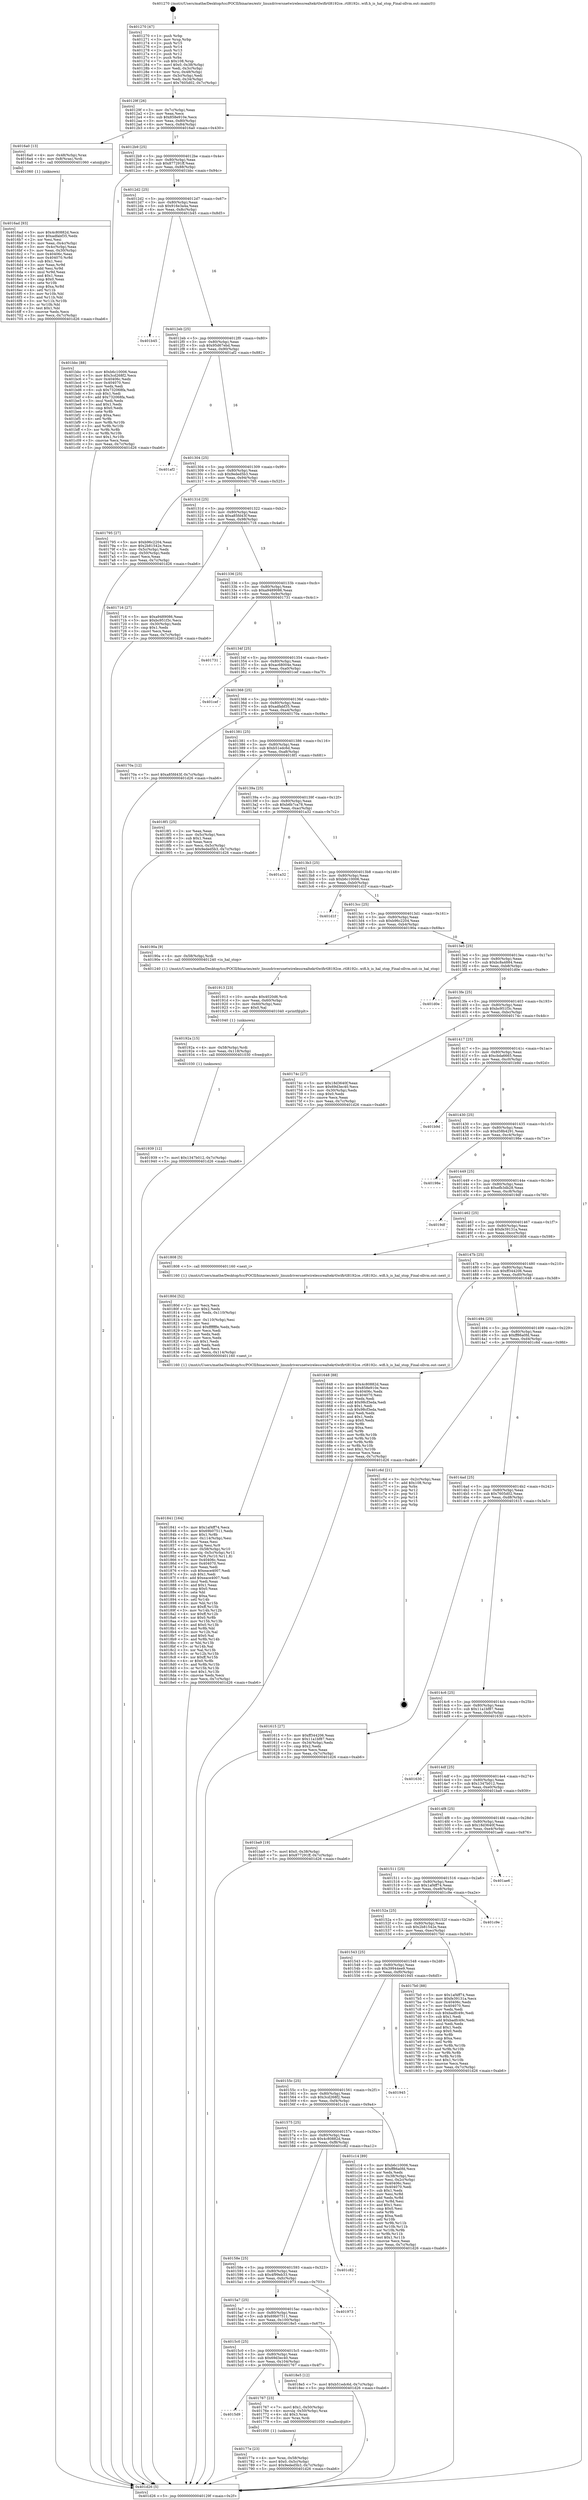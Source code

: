 digraph "0x401270" {
  label = "0x401270 (/mnt/c/Users/mathe/Desktop/tcc/POCII/binaries/extr_linuxdriversnetwirelessrealtekrtlwifirtl8192ce..rtl8192c..wifi.h_is_hal_stop_Final-ollvm.out::main(0))"
  labelloc = "t"
  node[shape=record]

  Entry [label="",width=0.3,height=0.3,shape=circle,fillcolor=black,style=filled]
  "0x40129f" [label="{
     0x40129f [26]\l
     | [instrs]\l
     &nbsp;&nbsp;0x40129f \<+3\>: mov -0x7c(%rbp),%eax\l
     &nbsp;&nbsp;0x4012a2 \<+2\>: mov %eax,%ecx\l
     &nbsp;&nbsp;0x4012a4 \<+6\>: sub $0x858e910e,%ecx\l
     &nbsp;&nbsp;0x4012aa \<+3\>: mov %eax,-0x80(%rbp)\l
     &nbsp;&nbsp;0x4012ad \<+6\>: mov %ecx,-0x84(%rbp)\l
     &nbsp;&nbsp;0x4012b3 \<+6\>: je 00000000004016a0 \<main+0x430\>\l
  }"]
  "0x4016a0" [label="{
     0x4016a0 [13]\l
     | [instrs]\l
     &nbsp;&nbsp;0x4016a0 \<+4\>: mov -0x48(%rbp),%rax\l
     &nbsp;&nbsp;0x4016a4 \<+4\>: mov 0x8(%rax),%rdi\l
     &nbsp;&nbsp;0x4016a8 \<+5\>: call 0000000000401060 \<atoi@plt\>\l
     | [calls]\l
     &nbsp;&nbsp;0x401060 \{1\} (unknown)\l
  }"]
  "0x4012b9" [label="{
     0x4012b9 [25]\l
     | [instrs]\l
     &nbsp;&nbsp;0x4012b9 \<+5\>: jmp 00000000004012be \<main+0x4e\>\l
     &nbsp;&nbsp;0x4012be \<+3\>: mov -0x80(%rbp),%eax\l
     &nbsp;&nbsp;0x4012c1 \<+5\>: sub $0x877291ff,%eax\l
     &nbsp;&nbsp;0x4012c6 \<+6\>: mov %eax,-0x88(%rbp)\l
     &nbsp;&nbsp;0x4012cc \<+6\>: je 0000000000401bbc \<main+0x94c\>\l
  }"]
  Exit [label="",width=0.3,height=0.3,shape=circle,fillcolor=black,style=filled,peripheries=2]
  "0x401bbc" [label="{
     0x401bbc [88]\l
     | [instrs]\l
     &nbsp;&nbsp;0x401bbc \<+5\>: mov $0xb6c10006,%eax\l
     &nbsp;&nbsp;0x401bc1 \<+5\>: mov $0x3cd268f2,%ecx\l
     &nbsp;&nbsp;0x401bc6 \<+7\>: mov 0x40406c,%edx\l
     &nbsp;&nbsp;0x401bcd \<+7\>: mov 0x404070,%esi\l
     &nbsp;&nbsp;0x401bd4 \<+2\>: mov %edx,%edi\l
     &nbsp;&nbsp;0x401bd6 \<+6\>: sub $0x732068fa,%edi\l
     &nbsp;&nbsp;0x401bdc \<+3\>: sub $0x1,%edi\l
     &nbsp;&nbsp;0x401bdf \<+6\>: add $0x732068fa,%edi\l
     &nbsp;&nbsp;0x401be5 \<+3\>: imul %edi,%edx\l
     &nbsp;&nbsp;0x401be8 \<+3\>: and $0x1,%edx\l
     &nbsp;&nbsp;0x401beb \<+3\>: cmp $0x0,%edx\l
     &nbsp;&nbsp;0x401bee \<+4\>: sete %r8b\l
     &nbsp;&nbsp;0x401bf2 \<+3\>: cmp $0xa,%esi\l
     &nbsp;&nbsp;0x401bf5 \<+4\>: setl %r9b\l
     &nbsp;&nbsp;0x401bf9 \<+3\>: mov %r8b,%r10b\l
     &nbsp;&nbsp;0x401bfc \<+3\>: and %r9b,%r10b\l
     &nbsp;&nbsp;0x401bff \<+3\>: xor %r9b,%r8b\l
     &nbsp;&nbsp;0x401c02 \<+3\>: or %r8b,%r10b\l
     &nbsp;&nbsp;0x401c05 \<+4\>: test $0x1,%r10b\l
     &nbsp;&nbsp;0x401c09 \<+3\>: cmovne %ecx,%eax\l
     &nbsp;&nbsp;0x401c0c \<+3\>: mov %eax,-0x7c(%rbp)\l
     &nbsp;&nbsp;0x401c0f \<+5\>: jmp 0000000000401d26 \<main+0xab6\>\l
  }"]
  "0x4012d2" [label="{
     0x4012d2 [25]\l
     | [instrs]\l
     &nbsp;&nbsp;0x4012d2 \<+5\>: jmp 00000000004012d7 \<main+0x67\>\l
     &nbsp;&nbsp;0x4012d7 \<+3\>: mov -0x80(%rbp),%eax\l
     &nbsp;&nbsp;0x4012da \<+5\>: sub $0x916e3a4a,%eax\l
     &nbsp;&nbsp;0x4012df \<+6\>: mov %eax,-0x8c(%rbp)\l
     &nbsp;&nbsp;0x4012e5 \<+6\>: je 0000000000401b45 \<main+0x8d5\>\l
  }"]
  "0x401939" [label="{
     0x401939 [12]\l
     | [instrs]\l
     &nbsp;&nbsp;0x401939 \<+7\>: movl $0x1347b012,-0x7c(%rbp)\l
     &nbsp;&nbsp;0x401940 \<+5\>: jmp 0000000000401d26 \<main+0xab6\>\l
  }"]
  "0x401b45" [label="{
     0x401b45\l
  }", style=dashed]
  "0x4012eb" [label="{
     0x4012eb [25]\l
     | [instrs]\l
     &nbsp;&nbsp;0x4012eb \<+5\>: jmp 00000000004012f0 \<main+0x80\>\l
     &nbsp;&nbsp;0x4012f0 \<+3\>: mov -0x80(%rbp),%eax\l
     &nbsp;&nbsp;0x4012f3 \<+5\>: sub $0x95d67ebd,%eax\l
     &nbsp;&nbsp;0x4012f8 \<+6\>: mov %eax,-0x90(%rbp)\l
     &nbsp;&nbsp;0x4012fe \<+6\>: je 0000000000401af2 \<main+0x882\>\l
  }"]
  "0x40192a" [label="{
     0x40192a [15]\l
     | [instrs]\l
     &nbsp;&nbsp;0x40192a \<+4\>: mov -0x58(%rbp),%rdi\l
     &nbsp;&nbsp;0x40192e \<+6\>: mov %eax,-0x118(%rbp)\l
     &nbsp;&nbsp;0x401934 \<+5\>: call 0000000000401030 \<free@plt\>\l
     | [calls]\l
     &nbsp;&nbsp;0x401030 \{1\} (unknown)\l
  }"]
  "0x401af2" [label="{
     0x401af2\l
  }", style=dashed]
  "0x401304" [label="{
     0x401304 [25]\l
     | [instrs]\l
     &nbsp;&nbsp;0x401304 \<+5\>: jmp 0000000000401309 \<main+0x99\>\l
     &nbsp;&nbsp;0x401309 \<+3\>: mov -0x80(%rbp),%eax\l
     &nbsp;&nbsp;0x40130c \<+5\>: sub $0x9eded5b3,%eax\l
     &nbsp;&nbsp;0x401311 \<+6\>: mov %eax,-0x94(%rbp)\l
     &nbsp;&nbsp;0x401317 \<+6\>: je 0000000000401795 \<main+0x525\>\l
  }"]
  "0x401913" [label="{
     0x401913 [23]\l
     | [instrs]\l
     &nbsp;&nbsp;0x401913 \<+10\>: movabs $0x4020d6,%rdi\l
     &nbsp;&nbsp;0x40191d \<+3\>: mov %eax,-0x60(%rbp)\l
     &nbsp;&nbsp;0x401920 \<+3\>: mov -0x60(%rbp),%esi\l
     &nbsp;&nbsp;0x401923 \<+2\>: mov $0x0,%al\l
     &nbsp;&nbsp;0x401925 \<+5\>: call 0000000000401040 \<printf@plt\>\l
     | [calls]\l
     &nbsp;&nbsp;0x401040 \{1\} (unknown)\l
  }"]
  "0x401795" [label="{
     0x401795 [27]\l
     | [instrs]\l
     &nbsp;&nbsp;0x401795 \<+5\>: mov $0xb96c2204,%eax\l
     &nbsp;&nbsp;0x40179a \<+5\>: mov $0x2b81542e,%ecx\l
     &nbsp;&nbsp;0x40179f \<+3\>: mov -0x5c(%rbp),%edx\l
     &nbsp;&nbsp;0x4017a2 \<+3\>: cmp -0x50(%rbp),%edx\l
     &nbsp;&nbsp;0x4017a5 \<+3\>: cmovl %ecx,%eax\l
     &nbsp;&nbsp;0x4017a8 \<+3\>: mov %eax,-0x7c(%rbp)\l
     &nbsp;&nbsp;0x4017ab \<+5\>: jmp 0000000000401d26 \<main+0xab6\>\l
  }"]
  "0x40131d" [label="{
     0x40131d [25]\l
     | [instrs]\l
     &nbsp;&nbsp;0x40131d \<+5\>: jmp 0000000000401322 \<main+0xb2\>\l
     &nbsp;&nbsp;0x401322 \<+3\>: mov -0x80(%rbp),%eax\l
     &nbsp;&nbsp;0x401325 \<+5\>: sub $0xa85fd43f,%eax\l
     &nbsp;&nbsp;0x40132a \<+6\>: mov %eax,-0x98(%rbp)\l
     &nbsp;&nbsp;0x401330 \<+6\>: je 0000000000401716 \<main+0x4a6\>\l
  }"]
  "0x401841" [label="{
     0x401841 [164]\l
     | [instrs]\l
     &nbsp;&nbsp;0x401841 \<+5\>: mov $0x1af4ff74,%ecx\l
     &nbsp;&nbsp;0x401846 \<+5\>: mov $0x69b07511,%edx\l
     &nbsp;&nbsp;0x40184b \<+3\>: mov $0x1,%r8b\l
     &nbsp;&nbsp;0x40184e \<+6\>: mov -0x114(%rbp),%esi\l
     &nbsp;&nbsp;0x401854 \<+3\>: imul %eax,%esi\l
     &nbsp;&nbsp;0x401857 \<+3\>: movslq %esi,%r9\l
     &nbsp;&nbsp;0x40185a \<+4\>: mov -0x58(%rbp),%r10\l
     &nbsp;&nbsp;0x40185e \<+4\>: movslq -0x5c(%rbp),%r11\l
     &nbsp;&nbsp;0x401862 \<+4\>: mov %r9,(%r10,%r11,8)\l
     &nbsp;&nbsp;0x401866 \<+7\>: mov 0x40406c,%eax\l
     &nbsp;&nbsp;0x40186d \<+7\>: mov 0x404070,%esi\l
     &nbsp;&nbsp;0x401874 \<+2\>: mov %eax,%edi\l
     &nbsp;&nbsp;0x401876 \<+6\>: sub $0xeace4007,%edi\l
     &nbsp;&nbsp;0x40187c \<+3\>: sub $0x1,%edi\l
     &nbsp;&nbsp;0x40187f \<+6\>: add $0xeace4007,%edi\l
     &nbsp;&nbsp;0x401885 \<+3\>: imul %edi,%eax\l
     &nbsp;&nbsp;0x401888 \<+3\>: and $0x1,%eax\l
     &nbsp;&nbsp;0x40188b \<+3\>: cmp $0x0,%eax\l
     &nbsp;&nbsp;0x40188e \<+3\>: sete %bl\l
     &nbsp;&nbsp;0x401891 \<+3\>: cmp $0xa,%esi\l
     &nbsp;&nbsp;0x401894 \<+4\>: setl %r14b\l
     &nbsp;&nbsp;0x401898 \<+3\>: mov %bl,%r15b\l
     &nbsp;&nbsp;0x40189b \<+4\>: xor $0xff,%r15b\l
     &nbsp;&nbsp;0x40189f \<+3\>: mov %r14b,%r12b\l
     &nbsp;&nbsp;0x4018a2 \<+4\>: xor $0xff,%r12b\l
     &nbsp;&nbsp;0x4018a6 \<+4\>: xor $0x0,%r8b\l
     &nbsp;&nbsp;0x4018aa \<+3\>: mov %r15b,%r13b\l
     &nbsp;&nbsp;0x4018ad \<+4\>: and $0x0,%r13b\l
     &nbsp;&nbsp;0x4018b1 \<+3\>: and %r8b,%bl\l
     &nbsp;&nbsp;0x4018b4 \<+3\>: mov %r12b,%al\l
     &nbsp;&nbsp;0x4018b7 \<+2\>: and $0x0,%al\l
     &nbsp;&nbsp;0x4018b9 \<+3\>: and %r8b,%r14b\l
     &nbsp;&nbsp;0x4018bc \<+3\>: or %bl,%r13b\l
     &nbsp;&nbsp;0x4018bf \<+3\>: or %r14b,%al\l
     &nbsp;&nbsp;0x4018c2 \<+3\>: xor %al,%r13b\l
     &nbsp;&nbsp;0x4018c5 \<+3\>: or %r12b,%r15b\l
     &nbsp;&nbsp;0x4018c8 \<+4\>: xor $0xff,%r15b\l
     &nbsp;&nbsp;0x4018cc \<+4\>: or $0x0,%r8b\l
     &nbsp;&nbsp;0x4018d0 \<+3\>: and %r8b,%r15b\l
     &nbsp;&nbsp;0x4018d3 \<+3\>: or %r15b,%r13b\l
     &nbsp;&nbsp;0x4018d6 \<+4\>: test $0x1,%r13b\l
     &nbsp;&nbsp;0x4018da \<+3\>: cmovne %edx,%ecx\l
     &nbsp;&nbsp;0x4018dd \<+3\>: mov %ecx,-0x7c(%rbp)\l
     &nbsp;&nbsp;0x4018e0 \<+5\>: jmp 0000000000401d26 \<main+0xab6\>\l
  }"]
  "0x401716" [label="{
     0x401716 [27]\l
     | [instrs]\l
     &nbsp;&nbsp;0x401716 \<+5\>: mov $0xa9489086,%eax\l
     &nbsp;&nbsp;0x40171b \<+5\>: mov $0xbc951f3c,%ecx\l
     &nbsp;&nbsp;0x401720 \<+3\>: mov -0x30(%rbp),%edx\l
     &nbsp;&nbsp;0x401723 \<+3\>: cmp $0x1,%edx\l
     &nbsp;&nbsp;0x401726 \<+3\>: cmovl %ecx,%eax\l
     &nbsp;&nbsp;0x401729 \<+3\>: mov %eax,-0x7c(%rbp)\l
     &nbsp;&nbsp;0x40172c \<+5\>: jmp 0000000000401d26 \<main+0xab6\>\l
  }"]
  "0x401336" [label="{
     0x401336 [25]\l
     | [instrs]\l
     &nbsp;&nbsp;0x401336 \<+5\>: jmp 000000000040133b \<main+0xcb\>\l
     &nbsp;&nbsp;0x40133b \<+3\>: mov -0x80(%rbp),%eax\l
     &nbsp;&nbsp;0x40133e \<+5\>: sub $0xa9489086,%eax\l
     &nbsp;&nbsp;0x401343 \<+6\>: mov %eax,-0x9c(%rbp)\l
     &nbsp;&nbsp;0x401349 \<+6\>: je 0000000000401731 \<main+0x4c1\>\l
  }"]
  "0x40180d" [label="{
     0x40180d [52]\l
     | [instrs]\l
     &nbsp;&nbsp;0x40180d \<+2\>: xor %ecx,%ecx\l
     &nbsp;&nbsp;0x40180f \<+5\>: mov $0x2,%edx\l
     &nbsp;&nbsp;0x401814 \<+6\>: mov %edx,-0x110(%rbp)\l
     &nbsp;&nbsp;0x40181a \<+1\>: cltd\l
     &nbsp;&nbsp;0x40181b \<+6\>: mov -0x110(%rbp),%esi\l
     &nbsp;&nbsp;0x401821 \<+2\>: idiv %esi\l
     &nbsp;&nbsp;0x401823 \<+6\>: imul $0xfffffffe,%edx,%edx\l
     &nbsp;&nbsp;0x401829 \<+2\>: mov %ecx,%edi\l
     &nbsp;&nbsp;0x40182b \<+2\>: sub %edx,%edi\l
     &nbsp;&nbsp;0x40182d \<+2\>: mov %ecx,%edx\l
     &nbsp;&nbsp;0x40182f \<+3\>: sub $0x1,%edx\l
     &nbsp;&nbsp;0x401832 \<+2\>: add %edx,%edi\l
     &nbsp;&nbsp;0x401834 \<+2\>: sub %edi,%ecx\l
     &nbsp;&nbsp;0x401836 \<+6\>: mov %ecx,-0x114(%rbp)\l
     &nbsp;&nbsp;0x40183c \<+5\>: call 0000000000401160 \<next_i\>\l
     | [calls]\l
     &nbsp;&nbsp;0x401160 \{1\} (/mnt/c/Users/mathe/Desktop/tcc/POCII/binaries/extr_linuxdriversnetwirelessrealtekrtlwifirtl8192ce..rtl8192c..wifi.h_is_hal_stop_Final-ollvm.out::next_i)\l
  }"]
  "0x401731" [label="{
     0x401731\l
  }", style=dashed]
  "0x40134f" [label="{
     0x40134f [25]\l
     | [instrs]\l
     &nbsp;&nbsp;0x40134f \<+5\>: jmp 0000000000401354 \<main+0xe4\>\l
     &nbsp;&nbsp;0x401354 \<+3\>: mov -0x80(%rbp),%eax\l
     &nbsp;&nbsp;0x401357 \<+5\>: sub $0xac68004e,%eax\l
     &nbsp;&nbsp;0x40135c \<+6\>: mov %eax,-0xa0(%rbp)\l
     &nbsp;&nbsp;0x401362 \<+6\>: je 0000000000401cef \<main+0xa7f\>\l
  }"]
  "0x40177e" [label="{
     0x40177e [23]\l
     | [instrs]\l
     &nbsp;&nbsp;0x40177e \<+4\>: mov %rax,-0x58(%rbp)\l
     &nbsp;&nbsp;0x401782 \<+7\>: movl $0x0,-0x5c(%rbp)\l
     &nbsp;&nbsp;0x401789 \<+7\>: movl $0x9eded5b3,-0x7c(%rbp)\l
     &nbsp;&nbsp;0x401790 \<+5\>: jmp 0000000000401d26 \<main+0xab6\>\l
  }"]
  "0x401cef" [label="{
     0x401cef\l
  }", style=dashed]
  "0x401368" [label="{
     0x401368 [25]\l
     | [instrs]\l
     &nbsp;&nbsp;0x401368 \<+5\>: jmp 000000000040136d \<main+0xfd\>\l
     &nbsp;&nbsp;0x40136d \<+3\>: mov -0x80(%rbp),%eax\l
     &nbsp;&nbsp;0x401370 \<+5\>: sub $0xadfabf35,%eax\l
     &nbsp;&nbsp;0x401375 \<+6\>: mov %eax,-0xa4(%rbp)\l
     &nbsp;&nbsp;0x40137b \<+6\>: je 000000000040170a \<main+0x49a\>\l
  }"]
  "0x4015d9" [label="{
     0x4015d9\l
  }", style=dashed]
  "0x40170a" [label="{
     0x40170a [12]\l
     | [instrs]\l
     &nbsp;&nbsp;0x40170a \<+7\>: movl $0xa85fd43f,-0x7c(%rbp)\l
     &nbsp;&nbsp;0x401711 \<+5\>: jmp 0000000000401d26 \<main+0xab6\>\l
  }"]
  "0x401381" [label="{
     0x401381 [25]\l
     | [instrs]\l
     &nbsp;&nbsp;0x401381 \<+5\>: jmp 0000000000401386 \<main+0x116\>\l
     &nbsp;&nbsp;0x401386 \<+3\>: mov -0x80(%rbp),%eax\l
     &nbsp;&nbsp;0x401389 \<+5\>: sub $0xb51edc6d,%eax\l
     &nbsp;&nbsp;0x40138e \<+6\>: mov %eax,-0xa8(%rbp)\l
     &nbsp;&nbsp;0x401394 \<+6\>: je 00000000004018f1 \<main+0x681\>\l
  }"]
  "0x401767" [label="{
     0x401767 [23]\l
     | [instrs]\l
     &nbsp;&nbsp;0x401767 \<+7\>: movl $0x1,-0x50(%rbp)\l
     &nbsp;&nbsp;0x40176e \<+4\>: movslq -0x50(%rbp),%rax\l
     &nbsp;&nbsp;0x401772 \<+4\>: shl $0x3,%rax\l
     &nbsp;&nbsp;0x401776 \<+3\>: mov %rax,%rdi\l
     &nbsp;&nbsp;0x401779 \<+5\>: call 0000000000401050 \<malloc@plt\>\l
     | [calls]\l
     &nbsp;&nbsp;0x401050 \{1\} (unknown)\l
  }"]
  "0x4018f1" [label="{
     0x4018f1 [25]\l
     | [instrs]\l
     &nbsp;&nbsp;0x4018f1 \<+2\>: xor %eax,%eax\l
     &nbsp;&nbsp;0x4018f3 \<+3\>: mov -0x5c(%rbp),%ecx\l
     &nbsp;&nbsp;0x4018f6 \<+3\>: sub $0x1,%eax\l
     &nbsp;&nbsp;0x4018f9 \<+2\>: sub %eax,%ecx\l
     &nbsp;&nbsp;0x4018fb \<+3\>: mov %ecx,-0x5c(%rbp)\l
     &nbsp;&nbsp;0x4018fe \<+7\>: movl $0x9eded5b3,-0x7c(%rbp)\l
     &nbsp;&nbsp;0x401905 \<+5\>: jmp 0000000000401d26 \<main+0xab6\>\l
  }"]
  "0x40139a" [label="{
     0x40139a [25]\l
     | [instrs]\l
     &nbsp;&nbsp;0x40139a \<+5\>: jmp 000000000040139f \<main+0x12f\>\l
     &nbsp;&nbsp;0x40139f \<+3\>: mov -0x80(%rbp),%eax\l
     &nbsp;&nbsp;0x4013a2 \<+5\>: sub $0xb6b7ca78,%eax\l
     &nbsp;&nbsp;0x4013a7 \<+6\>: mov %eax,-0xac(%rbp)\l
     &nbsp;&nbsp;0x4013ad \<+6\>: je 0000000000401a32 \<main+0x7c2\>\l
  }"]
  "0x4015c0" [label="{
     0x4015c0 [25]\l
     | [instrs]\l
     &nbsp;&nbsp;0x4015c0 \<+5\>: jmp 00000000004015c5 \<main+0x355\>\l
     &nbsp;&nbsp;0x4015c5 \<+3\>: mov -0x80(%rbp),%eax\l
     &nbsp;&nbsp;0x4015c8 \<+5\>: sub $0x69d3ec40,%eax\l
     &nbsp;&nbsp;0x4015cd \<+6\>: mov %eax,-0x104(%rbp)\l
     &nbsp;&nbsp;0x4015d3 \<+6\>: je 0000000000401767 \<main+0x4f7\>\l
  }"]
  "0x401a32" [label="{
     0x401a32\l
  }", style=dashed]
  "0x4013b3" [label="{
     0x4013b3 [25]\l
     | [instrs]\l
     &nbsp;&nbsp;0x4013b3 \<+5\>: jmp 00000000004013b8 \<main+0x148\>\l
     &nbsp;&nbsp;0x4013b8 \<+3\>: mov -0x80(%rbp),%eax\l
     &nbsp;&nbsp;0x4013bb \<+5\>: sub $0xb6c10006,%eax\l
     &nbsp;&nbsp;0x4013c0 \<+6\>: mov %eax,-0xb0(%rbp)\l
     &nbsp;&nbsp;0x4013c6 \<+6\>: je 0000000000401d1f \<main+0xaaf\>\l
  }"]
  "0x4018e5" [label="{
     0x4018e5 [12]\l
     | [instrs]\l
     &nbsp;&nbsp;0x4018e5 \<+7\>: movl $0xb51edc6d,-0x7c(%rbp)\l
     &nbsp;&nbsp;0x4018ec \<+5\>: jmp 0000000000401d26 \<main+0xab6\>\l
  }"]
  "0x401d1f" [label="{
     0x401d1f\l
  }", style=dashed]
  "0x4013cc" [label="{
     0x4013cc [25]\l
     | [instrs]\l
     &nbsp;&nbsp;0x4013cc \<+5\>: jmp 00000000004013d1 \<main+0x161\>\l
     &nbsp;&nbsp;0x4013d1 \<+3\>: mov -0x80(%rbp),%eax\l
     &nbsp;&nbsp;0x4013d4 \<+5\>: sub $0xb96c2204,%eax\l
     &nbsp;&nbsp;0x4013d9 \<+6\>: mov %eax,-0xb4(%rbp)\l
     &nbsp;&nbsp;0x4013df \<+6\>: je 000000000040190a \<main+0x69a\>\l
  }"]
  "0x4015a7" [label="{
     0x4015a7 [25]\l
     | [instrs]\l
     &nbsp;&nbsp;0x4015a7 \<+5\>: jmp 00000000004015ac \<main+0x33c\>\l
     &nbsp;&nbsp;0x4015ac \<+3\>: mov -0x80(%rbp),%eax\l
     &nbsp;&nbsp;0x4015af \<+5\>: sub $0x69b07511,%eax\l
     &nbsp;&nbsp;0x4015b4 \<+6\>: mov %eax,-0x100(%rbp)\l
     &nbsp;&nbsp;0x4015ba \<+6\>: je 00000000004018e5 \<main+0x675\>\l
  }"]
  "0x40190a" [label="{
     0x40190a [9]\l
     | [instrs]\l
     &nbsp;&nbsp;0x40190a \<+4\>: mov -0x58(%rbp),%rdi\l
     &nbsp;&nbsp;0x40190e \<+5\>: call 0000000000401240 \<is_hal_stop\>\l
     | [calls]\l
     &nbsp;&nbsp;0x401240 \{1\} (/mnt/c/Users/mathe/Desktop/tcc/POCII/binaries/extr_linuxdriversnetwirelessrealtekrtlwifirtl8192ce..rtl8192c..wifi.h_is_hal_stop_Final-ollvm.out::is_hal_stop)\l
  }"]
  "0x4013e5" [label="{
     0x4013e5 [25]\l
     | [instrs]\l
     &nbsp;&nbsp;0x4013e5 \<+5\>: jmp 00000000004013ea \<main+0x17a\>\l
     &nbsp;&nbsp;0x4013ea \<+3\>: mov -0x80(%rbp),%eax\l
     &nbsp;&nbsp;0x4013ed \<+5\>: sub $0xbc8a4884,%eax\l
     &nbsp;&nbsp;0x4013f2 \<+6\>: mov %eax,-0xb8(%rbp)\l
     &nbsp;&nbsp;0x4013f8 \<+6\>: je 0000000000401d0e \<main+0xa9e\>\l
  }"]
  "0x401973" [label="{
     0x401973\l
  }", style=dashed]
  "0x401d0e" [label="{
     0x401d0e\l
  }", style=dashed]
  "0x4013fe" [label="{
     0x4013fe [25]\l
     | [instrs]\l
     &nbsp;&nbsp;0x4013fe \<+5\>: jmp 0000000000401403 \<main+0x193\>\l
     &nbsp;&nbsp;0x401403 \<+3\>: mov -0x80(%rbp),%eax\l
     &nbsp;&nbsp;0x401406 \<+5\>: sub $0xbc951f3c,%eax\l
     &nbsp;&nbsp;0x40140b \<+6\>: mov %eax,-0xbc(%rbp)\l
     &nbsp;&nbsp;0x401411 \<+6\>: je 000000000040174c \<main+0x4dc\>\l
  }"]
  "0x40158e" [label="{
     0x40158e [25]\l
     | [instrs]\l
     &nbsp;&nbsp;0x40158e \<+5\>: jmp 0000000000401593 \<main+0x323\>\l
     &nbsp;&nbsp;0x401593 \<+3\>: mov -0x80(%rbp),%eax\l
     &nbsp;&nbsp;0x401596 \<+5\>: sub $0x4f99eb33,%eax\l
     &nbsp;&nbsp;0x40159b \<+6\>: mov %eax,-0xfc(%rbp)\l
     &nbsp;&nbsp;0x4015a1 \<+6\>: je 0000000000401973 \<main+0x703\>\l
  }"]
  "0x40174c" [label="{
     0x40174c [27]\l
     | [instrs]\l
     &nbsp;&nbsp;0x40174c \<+5\>: mov $0x18d3640f,%eax\l
     &nbsp;&nbsp;0x401751 \<+5\>: mov $0x69d3ec40,%ecx\l
     &nbsp;&nbsp;0x401756 \<+3\>: mov -0x30(%rbp),%edx\l
     &nbsp;&nbsp;0x401759 \<+3\>: cmp $0x0,%edx\l
     &nbsp;&nbsp;0x40175c \<+3\>: cmove %ecx,%eax\l
     &nbsp;&nbsp;0x40175f \<+3\>: mov %eax,-0x7c(%rbp)\l
     &nbsp;&nbsp;0x401762 \<+5\>: jmp 0000000000401d26 \<main+0xab6\>\l
  }"]
  "0x401417" [label="{
     0x401417 [25]\l
     | [instrs]\l
     &nbsp;&nbsp;0x401417 \<+5\>: jmp 000000000040141c \<main+0x1ac\>\l
     &nbsp;&nbsp;0x40141c \<+3\>: mov -0x80(%rbp),%eax\l
     &nbsp;&nbsp;0x40141f \<+5\>: sub $0xcbda6665,%eax\l
     &nbsp;&nbsp;0x401424 \<+6\>: mov %eax,-0xc0(%rbp)\l
     &nbsp;&nbsp;0x40142a \<+6\>: je 0000000000401b9d \<main+0x92d\>\l
  }"]
  "0x401c82" [label="{
     0x401c82\l
  }", style=dashed]
  "0x401b9d" [label="{
     0x401b9d\l
  }", style=dashed]
  "0x401430" [label="{
     0x401430 [25]\l
     | [instrs]\l
     &nbsp;&nbsp;0x401430 \<+5\>: jmp 0000000000401435 \<main+0x1c5\>\l
     &nbsp;&nbsp;0x401435 \<+3\>: mov -0x80(%rbp),%eax\l
     &nbsp;&nbsp;0x401438 \<+5\>: sub $0xd58b4291,%eax\l
     &nbsp;&nbsp;0x40143d \<+6\>: mov %eax,-0xc4(%rbp)\l
     &nbsp;&nbsp;0x401443 \<+6\>: je 000000000040198e \<main+0x71e\>\l
  }"]
  "0x401575" [label="{
     0x401575 [25]\l
     | [instrs]\l
     &nbsp;&nbsp;0x401575 \<+5\>: jmp 000000000040157a \<main+0x30a\>\l
     &nbsp;&nbsp;0x40157a \<+3\>: mov -0x80(%rbp),%eax\l
     &nbsp;&nbsp;0x40157d \<+5\>: sub $0x4c80882d,%eax\l
     &nbsp;&nbsp;0x401582 \<+6\>: mov %eax,-0xf8(%rbp)\l
     &nbsp;&nbsp;0x401588 \<+6\>: je 0000000000401c82 \<main+0xa12\>\l
  }"]
  "0x40198e" [label="{
     0x40198e\l
  }", style=dashed]
  "0x401449" [label="{
     0x401449 [25]\l
     | [instrs]\l
     &nbsp;&nbsp;0x401449 \<+5\>: jmp 000000000040144e \<main+0x1de\>\l
     &nbsp;&nbsp;0x40144e \<+3\>: mov -0x80(%rbp),%eax\l
     &nbsp;&nbsp;0x401451 \<+5\>: sub $0xefb3db28,%eax\l
     &nbsp;&nbsp;0x401456 \<+6\>: mov %eax,-0xc8(%rbp)\l
     &nbsp;&nbsp;0x40145c \<+6\>: je 00000000004019df \<main+0x76f\>\l
  }"]
  "0x401c14" [label="{
     0x401c14 [89]\l
     | [instrs]\l
     &nbsp;&nbsp;0x401c14 \<+5\>: mov $0xb6c10006,%eax\l
     &nbsp;&nbsp;0x401c19 \<+5\>: mov $0xff86a0fd,%ecx\l
     &nbsp;&nbsp;0x401c1e \<+2\>: xor %edx,%edx\l
     &nbsp;&nbsp;0x401c20 \<+3\>: mov -0x38(%rbp),%esi\l
     &nbsp;&nbsp;0x401c23 \<+3\>: mov %esi,-0x2c(%rbp)\l
     &nbsp;&nbsp;0x401c26 \<+7\>: mov 0x40406c,%esi\l
     &nbsp;&nbsp;0x401c2d \<+7\>: mov 0x404070,%edi\l
     &nbsp;&nbsp;0x401c34 \<+3\>: sub $0x1,%edx\l
     &nbsp;&nbsp;0x401c37 \<+3\>: mov %esi,%r8d\l
     &nbsp;&nbsp;0x401c3a \<+3\>: add %edx,%r8d\l
     &nbsp;&nbsp;0x401c3d \<+4\>: imul %r8d,%esi\l
     &nbsp;&nbsp;0x401c41 \<+3\>: and $0x1,%esi\l
     &nbsp;&nbsp;0x401c44 \<+3\>: cmp $0x0,%esi\l
     &nbsp;&nbsp;0x401c47 \<+4\>: sete %r9b\l
     &nbsp;&nbsp;0x401c4b \<+3\>: cmp $0xa,%edi\l
     &nbsp;&nbsp;0x401c4e \<+4\>: setl %r10b\l
     &nbsp;&nbsp;0x401c52 \<+3\>: mov %r9b,%r11b\l
     &nbsp;&nbsp;0x401c55 \<+3\>: and %r10b,%r11b\l
     &nbsp;&nbsp;0x401c58 \<+3\>: xor %r10b,%r9b\l
     &nbsp;&nbsp;0x401c5b \<+3\>: or %r9b,%r11b\l
     &nbsp;&nbsp;0x401c5e \<+4\>: test $0x1,%r11b\l
     &nbsp;&nbsp;0x401c62 \<+3\>: cmovne %ecx,%eax\l
     &nbsp;&nbsp;0x401c65 \<+3\>: mov %eax,-0x7c(%rbp)\l
     &nbsp;&nbsp;0x401c68 \<+5\>: jmp 0000000000401d26 \<main+0xab6\>\l
  }"]
  "0x4019df" [label="{
     0x4019df\l
  }", style=dashed]
  "0x401462" [label="{
     0x401462 [25]\l
     | [instrs]\l
     &nbsp;&nbsp;0x401462 \<+5\>: jmp 0000000000401467 \<main+0x1f7\>\l
     &nbsp;&nbsp;0x401467 \<+3\>: mov -0x80(%rbp),%eax\l
     &nbsp;&nbsp;0x40146a \<+5\>: sub $0xfe39131a,%eax\l
     &nbsp;&nbsp;0x40146f \<+6\>: mov %eax,-0xcc(%rbp)\l
     &nbsp;&nbsp;0x401475 \<+6\>: je 0000000000401808 \<main+0x598\>\l
  }"]
  "0x40155c" [label="{
     0x40155c [25]\l
     | [instrs]\l
     &nbsp;&nbsp;0x40155c \<+5\>: jmp 0000000000401561 \<main+0x2f1\>\l
     &nbsp;&nbsp;0x401561 \<+3\>: mov -0x80(%rbp),%eax\l
     &nbsp;&nbsp;0x401564 \<+5\>: sub $0x3cd268f2,%eax\l
     &nbsp;&nbsp;0x401569 \<+6\>: mov %eax,-0xf4(%rbp)\l
     &nbsp;&nbsp;0x40156f \<+6\>: je 0000000000401c14 \<main+0x9a4\>\l
  }"]
  "0x401808" [label="{
     0x401808 [5]\l
     | [instrs]\l
     &nbsp;&nbsp;0x401808 \<+5\>: call 0000000000401160 \<next_i\>\l
     | [calls]\l
     &nbsp;&nbsp;0x401160 \{1\} (/mnt/c/Users/mathe/Desktop/tcc/POCII/binaries/extr_linuxdriversnetwirelessrealtekrtlwifirtl8192ce..rtl8192c..wifi.h_is_hal_stop_Final-ollvm.out::next_i)\l
  }"]
  "0x40147b" [label="{
     0x40147b [25]\l
     | [instrs]\l
     &nbsp;&nbsp;0x40147b \<+5\>: jmp 0000000000401480 \<main+0x210\>\l
     &nbsp;&nbsp;0x401480 \<+3\>: mov -0x80(%rbp),%eax\l
     &nbsp;&nbsp;0x401483 \<+5\>: sub $0xff344206,%eax\l
     &nbsp;&nbsp;0x401488 \<+6\>: mov %eax,-0xd0(%rbp)\l
     &nbsp;&nbsp;0x40148e \<+6\>: je 0000000000401648 \<main+0x3d8\>\l
  }"]
  "0x401945" [label="{
     0x401945\l
  }", style=dashed]
  "0x401648" [label="{
     0x401648 [88]\l
     | [instrs]\l
     &nbsp;&nbsp;0x401648 \<+5\>: mov $0x4c80882d,%eax\l
     &nbsp;&nbsp;0x40164d \<+5\>: mov $0x858e910e,%ecx\l
     &nbsp;&nbsp;0x401652 \<+7\>: mov 0x40406c,%edx\l
     &nbsp;&nbsp;0x401659 \<+7\>: mov 0x404070,%esi\l
     &nbsp;&nbsp;0x401660 \<+2\>: mov %edx,%edi\l
     &nbsp;&nbsp;0x401662 \<+6\>: add $0x98cf3eda,%edi\l
     &nbsp;&nbsp;0x401668 \<+3\>: sub $0x1,%edi\l
     &nbsp;&nbsp;0x40166b \<+6\>: sub $0x98cf3eda,%edi\l
     &nbsp;&nbsp;0x401671 \<+3\>: imul %edi,%edx\l
     &nbsp;&nbsp;0x401674 \<+3\>: and $0x1,%edx\l
     &nbsp;&nbsp;0x401677 \<+3\>: cmp $0x0,%edx\l
     &nbsp;&nbsp;0x40167a \<+4\>: sete %r8b\l
     &nbsp;&nbsp;0x40167e \<+3\>: cmp $0xa,%esi\l
     &nbsp;&nbsp;0x401681 \<+4\>: setl %r9b\l
     &nbsp;&nbsp;0x401685 \<+3\>: mov %r8b,%r10b\l
     &nbsp;&nbsp;0x401688 \<+3\>: and %r9b,%r10b\l
     &nbsp;&nbsp;0x40168b \<+3\>: xor %r9b,%r8b\l
     &nbsp;&nbsp;0x40168e \<+3\>: or %r8b,%r10b\l
     &nbsp;&nbsp;0x401691 \<+4\>: test $0x1,%r10b\l
     &nbsp;&nbsp;0x401695 \<+3\>: cmovne %ecx,%eax\l
     &nbsp;&nbsp;0x401698 \<+3\>: mov %eax,-0x7c(%rbp)\l
     &nbsp;&nbsp;0x40169b \<+5\>: jmp 0000000000401d26 \<main+0xab6\>\l
  }"]
  "0x401494" [label="{
     0x401494 [25]\l
     | [instrs]\l
     &nbsp;&nbsp;0x401494 \<+5\>: jmp 0000000000401499 \<main+0x229\>\l
     &nbsp;&nbsp;0x401499 \<+3\>: mov -0x80(%rbp),%eax\l
     &nbsp;&nbsp;0x40149c \<+5\>: sub $0xff86a0fd,%eax\l
     &nbsp;&nbsp;0x4014a1 \<+6\>: mov %eax,-0xd4(%rbp)\l
     &nbsp;&nbsp;0x4014a7 \<+6\>: je 0000000000401c6d \<main+0x9fd\>\l
  }"]
  "0x401543" [label="{
     0x401543 [25]\l
     | [instrs]\l
     &nbsp;&nbsp;0x401543 \<+5\>: jmp 0000000000401548 \<main+0x2d8\>\l
     &nbsp;&nbsp;0x401548 \<+3\>: mov -0x80(%rbp),%eax\l
     &nbsp;&nbsp;0x40154b \<+5\>: sub $0x39944ee9,%eax\l
     &nbsp;&nbsp;0x401550 \<+6\>: mov %eax,-0xf0(%rbp)\l
     &nbsp;&nbsp;0x401556 \<+6\>: je 0000000000401945 \<main+0x6d5\>\l
  }"]
  "0x401c6d" [label="{
     0x401c6d [21]\l
     | [instrs]\l
     &nbsp;&nbsp;0x401c6d \<+3\>: mov -0x2c(%rbp),%eax\l
     &nbsp;&nbsp;0x401c70 \<+7\>: add $0x108,%rsp\l
     &nbsp;&nbsp;0x401c77 \<+1\>: pop %rbx\l
     &nbsp;&nbsp;0x401c78 \<+2\>: pop %r12\l
     &nbsp;&nbsp;0x401c7a \<+2\>: pop %r13\l
     &nbsp;&nbsp;0x401c7c \<+2\>: pop %r14\l
     &nbsp;&nbsp;0x401c7e \<+2\>: pop %r15\l
     &nbsp;&nbsp;0x401c80 \<+1\>: pop %rbp\l
     &nbsp;&nbsp;0x401c81 \<+1\>: ret\l
  }"]
  "0x4014ad" [label="{
     0x4014ad [25]\l
     | [instrs]\l
     &nbsp;&nbsp;0x4014ad \<+5\>: jmp 00000000004014b2 \<main+0x242\>\l
     &nbsp;&nbsp;0x4014b2 \<+3\>: mov -0x80(%rbp),%eax\l
     &nbsp;&nbsp;0x4014b5 \<+5\>: sub $0x7605d02,%eax\l
     &nbsp;&nbsp;0x4014ba \<+6\>: mov %eax,-0xd8(%rbp)\l
     &nbsp;&nbsp;0x4014c0 \<+6\>: je 0000000000401615 \<main+0x3a5\>\l
  }"]
  "0x4017b0" [label="{
     0x4017b0 [88]\l
     | [instrs]\l
     &nbsp;&nbsp;0x4017b0 \<+5\>: mov $0x1af4ff74,%eax\l
     &nbsp;&nbsp;0x4017b5 \<+5\>: mov $0xfe39131a,%ecx\l
     &nbsp;&nbsp;0x4017ba \<+7\>: mov 0x40406c,%edx\l
     &nbsp;&nbsp;0x4017c1 \<+7\>: mov 0x404070,%esi\l
     &nbsp;&nbsp;0x4017c8 \<+2\>: mov %edx,%edi\l
     &nbsp;&nbsp;0x4017ca \<+6\>: sub $0xbadfc49c,%edi\l
     &nbsp;&nbsp;0x4017d0 \<+3\>: sub $0x1,%edi\l
     &nbsp;&nbsp;0x4017d3 \<+6\>: add $0xbadfc49c,%edi\l
     &nbsp;&nbsp;0x4017d9 \<+3\>: imul %edi,%edx\l
     &nbsp;&nbsp;0x4017dc \<+3\>: and $0x1,%edx\l
     &nbsp;&nbsp;0x4017df \<+3\>: cmp $0x0,%edx\l
     &nbsp;&nbsp;0x4017e2 \<+4\>: sete %r8b\l
     &nbsp;&nbsp;0x4017e6 \<+3\>: cmp $0xa,%esi\l
     &nbsp;&nbsp;0x4017e9 \<+4\>: setl %r9b\l
     &nbsp;&nbsp;0x4017ed \<+3\>: mov %r8b,%r10b\l
     &nbsp;&nbsp;0x4017f0 \<+3\>: and %r9b,%r10b\l
     &nbsp;&nbsp;0x4017f3 \<+3\>: xor %r9b,%r8b\l
     &nbsp;&nbsp;0x4017f6 \<+3\>: or %r8b,%r10b\l
     &nbsp;&nbsp;0x4017f9 \<+4\>: test $0x1,%r10b\l
     &nbsp;&nbsp;0x4017fd \<+3\>: cmovne %ecx,%eax\l
     &nbsp;&nbsp;0x401800 \<+3\>: mov %eax,-0x7c(%rbp)\l
     &nbsp;&nbsp;0x401803 \<+5\>: jmp 0000000000401d26 \<main+0xab6\>\l
  }"]
  "0x401615" [label="{
     0x401615 [27]\l
     | [instrs]\l
     &nbsp;&nbsp;0x401615 \<+5\>: mov $0xff344206,%eax\l
     &nbsp;&nbsp;0x40161a \<+5\>: mov $0x11a1bf87,%ecx\l
     &nbsp;&nbsp;0x40161f \<+3\>: mov -0x34(%rbp),%edx\l
     &nbsp;&nbsp;0x401622 \<+3\>: cmp $0x2,%edx\l
     &nbsp;&nbsp;0x401625 \<+3\>: cmovne %ecx,%eax\l
     &nbsp;&nbsp;0x401628 \<+3\>: mov %eax,-0x7c(%rbp)\l
     &nbsp;&nbsp;0x40162b \<+5\>: jmp 0000000000401d26 \<main+0xab6\>\l
  }"]
  "0x4014c6" [label="{
     0x4014c6 [25]\l
     | [instrs]\l
     &nbsp;&nbsp;0x4014c6 \<+5\>: jmp 00000000004014cb \<main+0x25b\>\l
     &nbsp;&nbsp;0x4014cb \<+3\>: mov -0x80(%rbp),%eax\l
     &nbsp;&nbsp;0x4014ce \<+5\>: sub $0x11a1bf87,%eax\l
     &nbsp;&nbsp;0x4014d3 \<+6\>: mov %eax,-0xdc(%rbp)\l
     &nbsp;&nbsp;0x4014d9 \<+6\>: je 0000000000401630 \<main+0x3c0\>\l
  }"]
  "0x401d26" [label="{
     0x401d26 [5]\l
     | [instrs]\l
     &nbsp;&nbsp;0x401d26 \<+5\>: jmp 000000000040129f \<main+0x2f\>\l
  }"]
  "0x401270" [label="{
     0x401270 [47]\l
     | [instrs]\l
     &nbsp;&nbsp;0x401270 \<+1\>: push %rbp\l
     &nbsp;&nbsp;0x401271 \<+3\>: mov %rsp,%rbp\l
     &nbsp;&nbsp;0x401274 \<+2\>: push %r15\l
     &nbsp;&nbsp;0x401276 \<+2\>: push %r14\l
     &nbsp;&nbsp;0x401278 \<+2\>: push %r13\l
     &nbsp;&nbsp;0x40127a \<+2\>: push %r12\l
     &nbsp;&nbsp;0x40127c \<+1\>: push %rbx\l
     &nbsp;&nbsp;0x40127d \<+7\>: sub $0x108,%rsp\l
     &nbsp;&nbsp;0x401284 \<+7\>: movl $0x0,-0x38(%rbp)\l
     &nbsp;&nbsp;0x40128b \<+3\>: mov %edi,-0x3c(%rbp)\l
     &nbsp;&nbsp;0x40128e \<+4\>: mov %rsi,-0x48(%rbp)\l
     &nbsp;&nbsp;0x401292 \<+3\>: mov -0x3c(%rbp),%edi\l
     &nbsp;&nbsp;0x401295 \<+3\>: mov %edi,-0x34(%rbp)\l
     &nbsp;&nbsp;0x401298 \<+7\>: movl $0x7605d02,-0x7c(%rbp)\l
  }"]
  "0x4016ad" [label="{
     0x4016ad [93]\l
     | [instrs]\l
     &nbsp;&nbsp;0x4016ad \<+5\>: mov $0x4c80882d,%ecx\l
     &nbsp;&nbsp;0x4016b2 \<+5\>: mov $0xadfabf35,%edx\l
     &nbsp;&nbsp;0x4016b7 \<+2\>: xor %esi,%esi\l
     &nbsp;&nbsp;0x4016b9 \<+3\>: mov %eax,-0x4c(%rbp)\l
     &nbsp;&nbsp;0x4016bc \<+3\>: mov -0x4c(%rbp),%eax\l
     &nbsp;&nbsp;0x4016bf \<+3\>: mov %eax,-0x30(%rbp)\l
     &nbsp;&nbsp;0x4016c2 \<+7\>: mov 0x40406c,%eax\l
     &nbsp;&nbsp;0x4016c9 \<+8\>: mov 0x404070,%r8d\l
     &nbsp;&nbsp;0x4016d1 \<+3\>: sub $0x1,%esi\l
     &nbsp;&nbsp;0x4016d4 \<+3\>: mov %eax,%r9d\l
     &nbsp;&nbsp;0x4016d7 \<+3\>: add %esi,%r9d\l
     &nbsp;&nbsp;0x4016da \<+4\>: imul %r9d,%eax\l
     &nbsp;&nbsp;0x4016de \<+3\>: and $0x1,%eax\l
     &nbsp;&nbsp;0x4016e1 \<+3\>: cmp $0x0,%eax\l
     &nbsp;&nbsp;0x4016e4 \<+4\>: sete %r10b\l
     &nbsp;&nbsp;0x4016e8 \<+4\>: cmp $0xa,%r8d\l
     &nbsp;&nbsp;0x4016ec \<+4\>: setl %r11b\l
     &nbsp;&nbsp;0x4016f0 \<+3\>: mov %r10b,%bl\l
     &nbsp;&nbsp;0x4016f3 \<+3\>: and %r11b,%bl\l
     &nbsp;&nbsp;0x4016f6 \<+3\>: xor %r11b,%r10b\l
     &nbsp;&nbsp;0x4016f9 \<+3\>: or %r10b,%bl\l
     &nbsp;&nbsp;0x4016fc \<+3\>: test $0x1,%bl\l
     &nbsp;&nbsp;0x4016ff \<+3\>: cmovne %edx,%ecx\l
     &nbsp;&nbsp;0x401702 \<+3\>: mov %ecx,-0x7c(%rbp)\l
     &nbsp;&nbsp;0x401705 \<+5\>: jmp 0000000000401d26 \<main+0xab6\>\l
  }"]
  "0x40152a" [label="{
     0x40152a [25]\l
     | [instrs]\l
     &nbsp;&nbsp;0x40152a \<+5\>: jmp 000000000040152f \<main+0x2bf\>\l
     &nbsp;&nbsp;0x40152f \<+3\>: mov -0x80(%rbp),%eax\l
     &nbsp;&nbsp;0x401532 \<+5\>: sub $0x2b81542e,%eax\l
     &nbsp;&nbsp;0x401537 \<+6\>: mov %eax,-0xec(%rbp)\l
     &nbsp;&nbsp;0x40153d \<+6\>: je 00000000004017b0 \<main+0x540\>\l
  }"]
  "0x401630" [label="{
     0x401630\l
  }", style=dashed]
  "0x4014df" [label="{
     0x4014df [25]\l
     | [instrs]\l
     &nbsp;&nbsp;0x4014df \<+5\>: jmp 00000000004014e4 \<main+0x274\>\l
     &nbsp;&nbsp;0x4014e4 \<+3\>: mov -0x80(%rbp),%eax\l
     &nbsp;&nbsp;0x4014e7 \<+5\>: sub $0x1347b012,%eax\l
     &nbsp;&nbsp;0x4014ec \<+6\>: mov %eax,-0xe0(%rbp)\l
     &nbsp;&nbsp;0x4014f2 \<+6\>: je 0000000000401ba9 \<main+0x939\>\l
  }"]
  "0x401c9e" [label="{
     0x401c9e\l
  }", style=dashed]
  "0x401ba9" [label="{
     0x401ba9 [19]\l
     | [instrs]\l
     &nbsp;&nbsp;0x401ba9 \<+7\>: movl $0x0,-0x38(%rbp)\l
     &nbsp;&nbsp;0x401bb0 \<+7\>: movl $0x877291ff,-0x7c(%rbp)\l
     &nbsp;&nbsp;0x401bb7 \<+5\>: jmp 0000000000401d26 \<main+0xab6\>\l
  }"]
  "0x4014f8" [label="{
     0x4014f8 [25]\l
     | [instrs]\l
     &nbsp;&nbsp;0x4014f8 \<+5\>: jmp 00000000004014fd \<main+0x28d\>\l
     &nbsp;&nbsp;0x4014fd \<+3\>: mov -0x80(%rbp),%eax\l
     &nbsp;&nbsp;0x401500 \<+5\>: sub $0x18d3640f,%eax\l
     &nbsp;&nbsp;0x401505 \<+6\>: mov %eax,-0xe4(%rbp)\l
     &nbsp;&nbsp;0x40150b \<+6\>: je 0000000000401ae6 \<main+0x876\>\l
  }"]
  "0x401511" [label="{
     0x401511 [25]\l
     | [instrs]\l
     &nbsp;&nbsp;0x401511 \<+5\>: jmp 0000000000401516 \<main+0x2a6\>\l
     &nbsp;&nbsp;0x401516 \<+3\>: mov -0x80(%rbp),%eax\l
     &nbsp;&nbsp;0x401519 \<+5\>: sub $0x1af4ff74,%eax\l
     &nbsp;&nbsp;0x40151e \<+6\>: mov %eax,-0xe8(%rbp)\l
     &nbsp;&nbsp;0x401524 \<+6\>: je 0000000000401c9e \<main+0xa2e\>\l
  }"]
  "0x401ae6" [label="{
     0x401ae6\l
  }", style=dashed]
  Entry -> "0x401270" [label=" 1"]
  "0x40129f" -> "0x4016a0" [label=" 1"]
  "0x40129f" -> "0x4012b9" [label=" 17"]
  "0x401c6d" -> Exit [label=" 1"]
  "0x4012b9" -> "0x401bbc" [label=" 1"]
  "0x4012b9" -> "0x4012d2" [label=" 16"]
  "0x401c14" -> "0x401d26" [label=" 1"]
  "0x4012d2" -> "0x401b45" [label=" 0"]
  "0x4012d2" -> "0x4012eb" [label=" 16"]
  "0x401bbc" -> "0x401d26" [label=" 1"]
  "0x4012eb" -> "0x401af2" [label=" 0"]
  "0x4012eb" -> "0x401304" [label=" 16"]
  "0x401ba9" -> "0x401d26" [label=" 1"]
  "0x401304" -> "0x401795" [label=" 2"]
  "0x401304" -> "0x40131d" [label=" 14"]
  "0x401939" -> "0x401d26" [label=" 1"]
  "0x40131d" -> "0x401716" [label=" 1"]
  "0x40131d" -> "0x401336" [label=" 13"]
  "0x40192a" -> "0x401939" [label=" 1"]
  "0x401336" -> "0x401731" [label=" 0"]
  "0x401336" -> "0x40134f" [label=" 13"]
  "0x401913" -> "0x40192a" [label=" 1"]
  "0x40134f" -> "0x401cef" [label=" 0"]
  "0x40134f" -> "0x401368" [label=" 13"]
  "0x40190a" -> "0x401913" [label=" 1"]
  "0x401368" -> "0x40170a" [label=" 1"]
  "0x401368" -> "0x401381" [label=" 12"]
  "0x4018f1" -> "0x401d26" [label=" 1"]
  "0x401381" -> "0x4018f1" [label=" 1"]
  "0x401381" -> "0x40139a" [label=" 11"]
  "0x4018e5" -> "0x401d26" [label=" 1"]
  "0x40139a" -> "0x401a32" [label=" 0"]
  "0x40139a" -> "0x4013b3" [label=" 11"]
  "0x40180d" -> "0x401841" [label=" 1"]
  "0x4013b3" -> "0x401d1f" [label=" 0"]
  "0x4013b3" -> "0x4013cc" [label=" 11"]
  "0x401808" -> "0x40180d" [label=" 1"]
  "0x4013cc" -> "0x40190a" [label=" 1"]
  "0x4013cc" -> "0x4013e5" [label=" 10"]
  "0x401795" -> "0x401d26" [label=" 2"]
  "0x4013e5" -> "0x401d0e" [label=" 0"]
  "0x4013e5" -> "0x4013fe" [label=" 10"]
  "0x40177e" -> "0x401d26" [label=" 1"]
  "0x4013fe" -> "0x40174c" [label=" 1"]
  "0x4013fe" -> "0x401417" [label=" 9"]
  "0x4015c0" -> "0x4015d9" [label=" 0"]
  "0x401417" -> "0x401b9d" [label=" 0"]
  "0x401417" -> "0x401430" [label=" 9"]
  "0x4015c0" -> "0x401767" [label=" 1"]
  "0x401430" -> "0x40198e" [label=" 0"]
  "0x401430" -> "0x401449" [label=" 9"]
  "0x4015a7" -> "0x4015c0" [label=" 1"]
  "0x401449" -> "0x4019df" [label=" 0"]
  "0x401449" -> "0x401462" [label=" 9"]
  "0x4015a7" -> "0x4018e5" [label=" 1"]
  "0x401462" -> "0x401808" [label=" 1"]
  "0x401462" -> "0x40147b" [label=" 8"]
  "0x40158e" -> "0x4015a7" [label=" 2"]
  "0x40147b" -> "0x401648" [label=" 1"]
  "0x40147b" -> "0x401494" [label=" 7"]
  "0x40158e" -> "0x401973" [label=" 0"]
  "0x401494" -> "0x401c6d" [label=" 1"]
  "0x401494" -> "0x4014ad" [label=" 6"]
  "0x401575" -> "0x40158e" [label=" 2"]
  "0x4014ad" -> "0x401615" [label=" 1"]
  "0x4014ad" -> "0x4014c6" [label=" 5"]
  "0x401615" -> "0x401d26" [label=" 1"]
  "0x401270" -> "0x40129f" [label=" 1"]
  "0x401d26" -> "0x40129f" [label=" 17"]
  "0x401648" -> "0x401d26" [label=" 1"]
  "0x4016a0" -> "0x4016ad" [label=" 1"]
  "0x4016ad" -> "0x401d26" [label=" 1"]
  "0x40170a" -> "0x401d26" [label=" 1"]
  "0x401716" -> "0x401d26" [label=" 1"]
  "0x40174c" -> "0x401d26" [label=" 1"]
  "0x401575" -> "0x401c82" [label=" 0"]
  "0x4014c6" -> "0x401630" [label=" 0"]
  "0x4014c6" -> "0x4014df" [label=" 5"]
  "0x40155c" -> "0x401575" [label=" 2"]
  "0x4014df" -> "0x401ba9" [label=" 1"]
  "0x4014df" -> "0x4014f8" [label=" 4"]
  "0x40155c" -> "0x401c14" [label=" 1"]
  "0x4014f8" -> "0x401ae6" [label=" 0"]
  "0x4014f8" -> "0x401511" [label=" 4"]
  "0x4017b0" -> "0x401d26" [label=" 1"]
  "0x401511" -> "0x401c9e" [label=" 0"]
  "0x401511" -> "0x40152a" [label=" 4"]
  "0x401841" -> "0x401d26" [label=" 1"]
  "0x40152a" -> "0x4017b0" [label=" 1"]
  "0x40152a" -> "0x401543" [label=" 3"]
  "0x401767" -> "0x40177e" [label=" 1"]
  "0x401543" -> "0x401945" [label=" 0"]
  "0x401543" -> "0x40155c" [label=" 3"]
}
